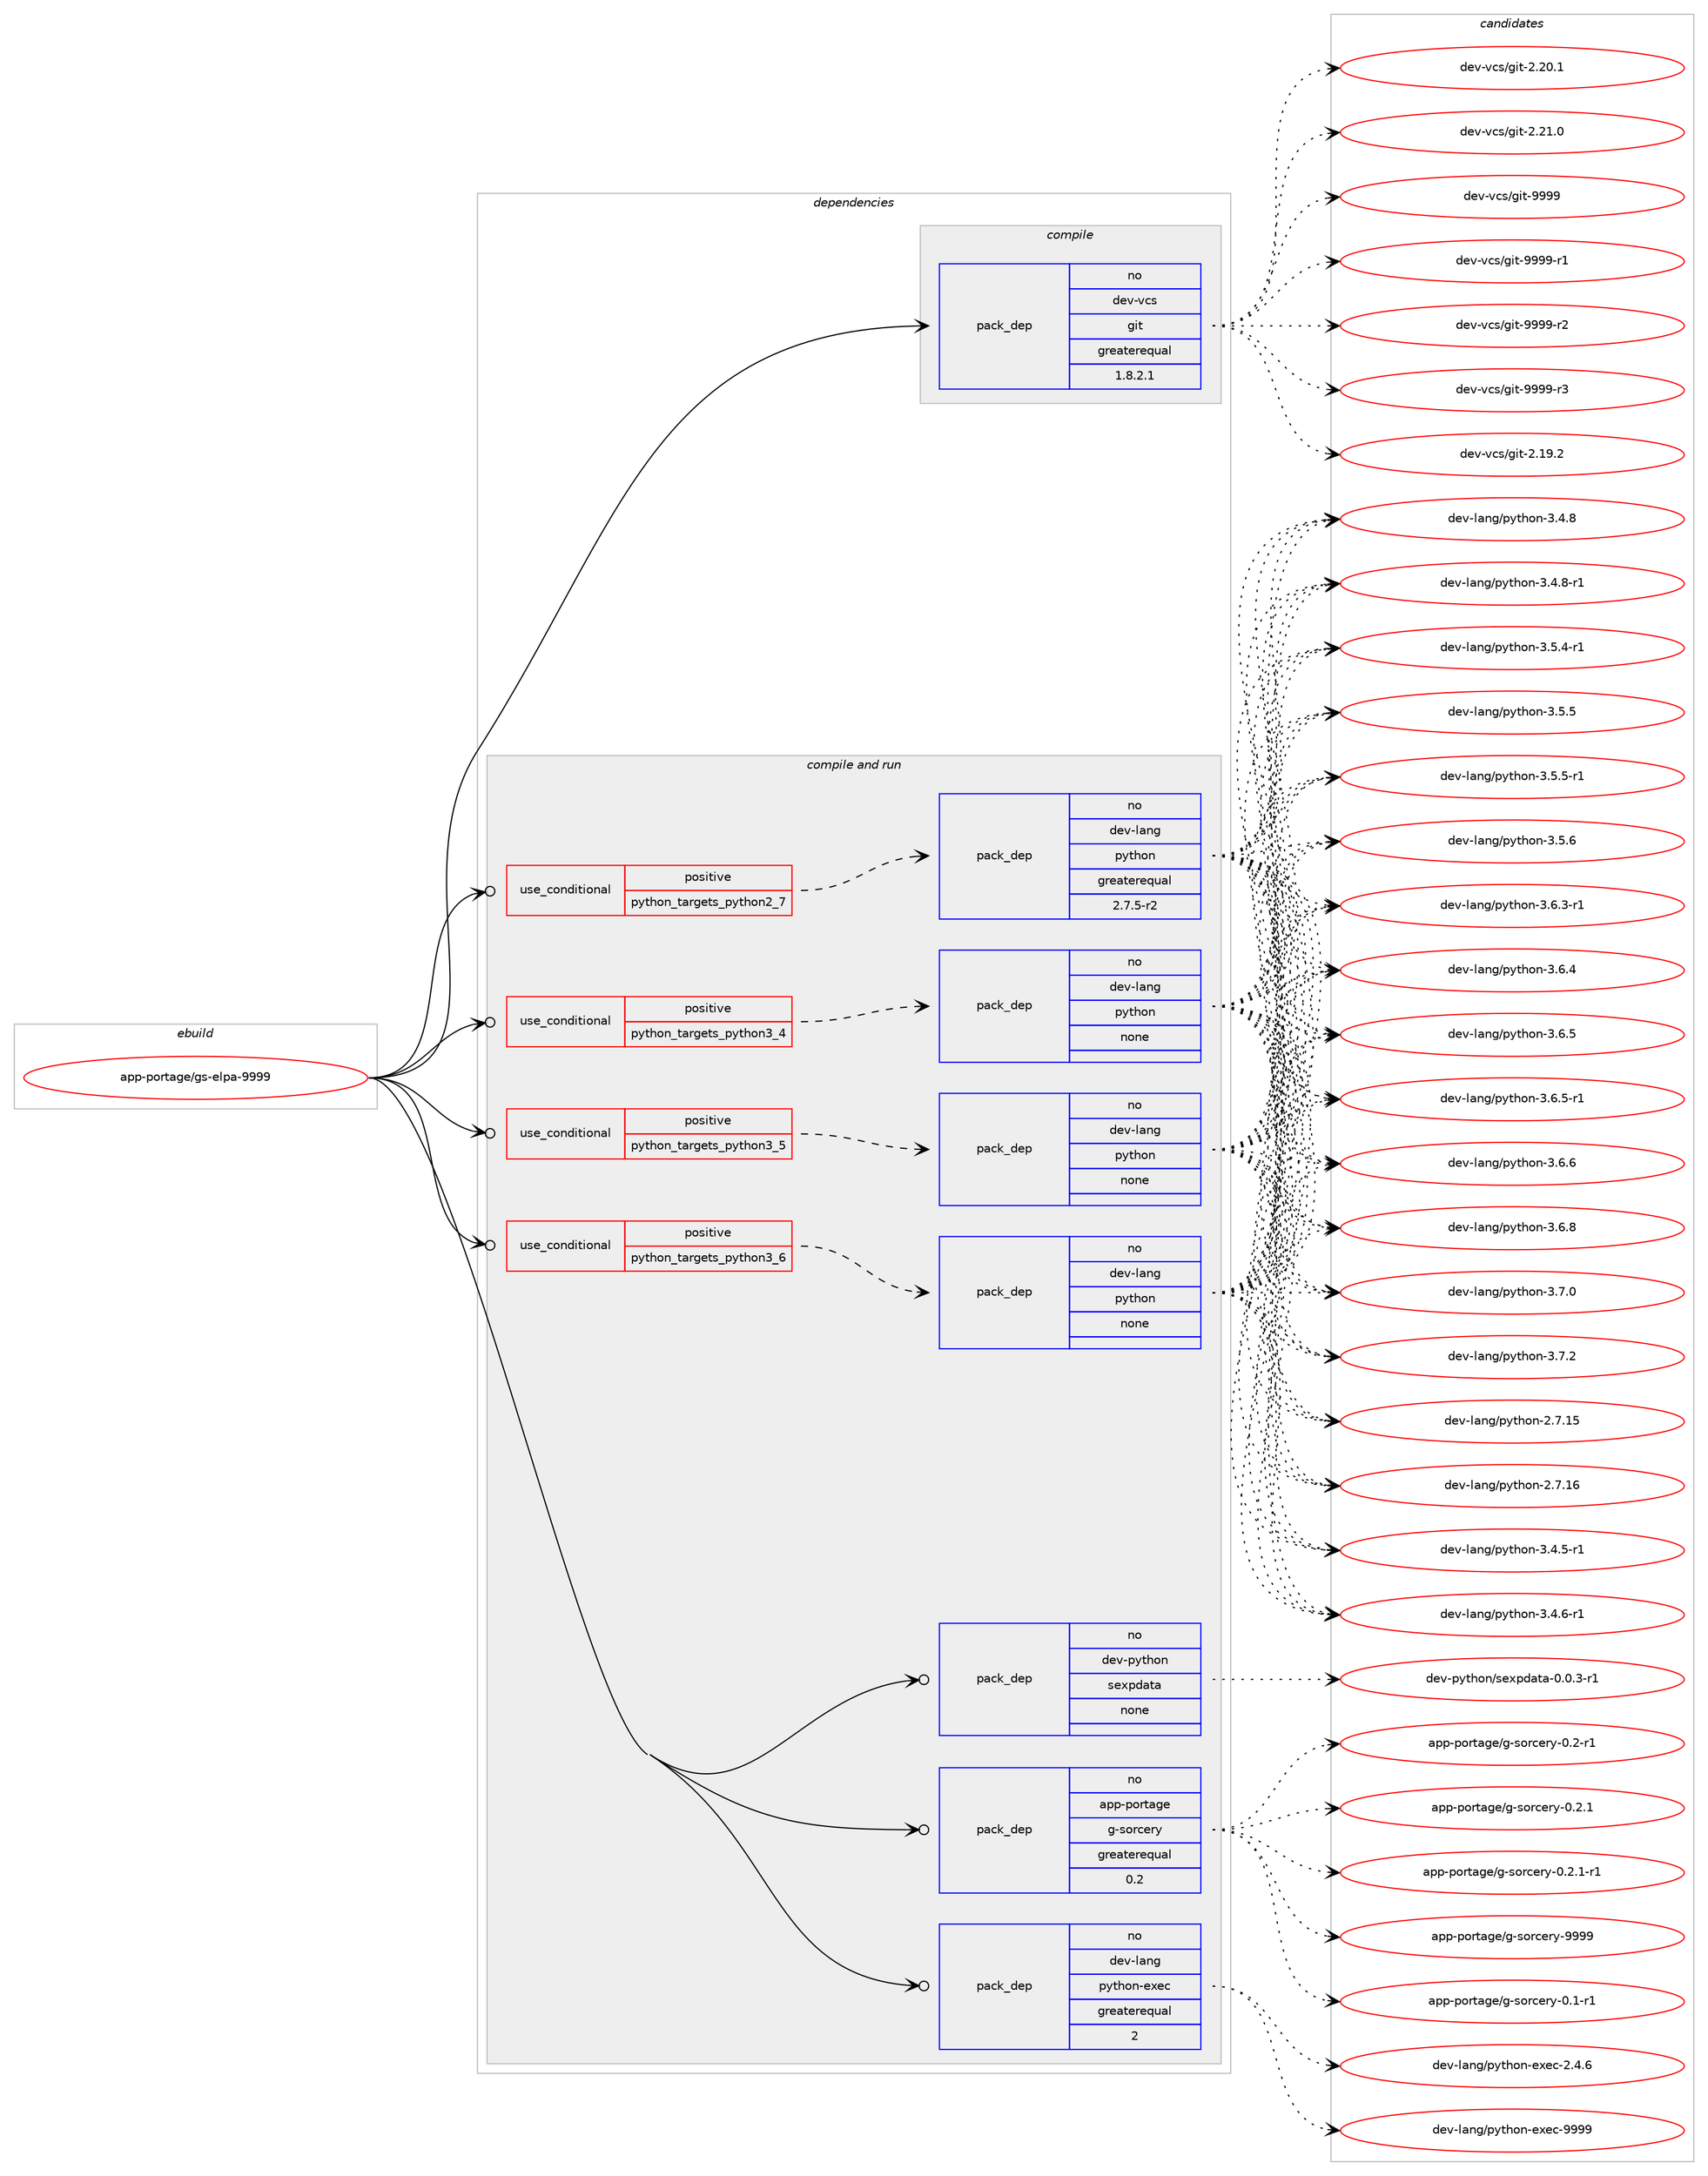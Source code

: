 digraph prolog {

# *************
# Graph options
# *************

newrank=true;
concentrate=true;
compound=true;
graph [rankdir=LR,fontname=Helvetica,fontsize=10,ranksep=1.5];#, ranksep=2.5, nodesep=0.2];
edge  [arrowhead=vee];
node  [fontname=Helvetica,fontsize=10];

# **********
# The ebuild
# **********

subgraph cluster_leftcol {
color=gray;
rank=same;
label=<<i>ebuild</i>>;
id [label="app-portage/gs-elpa-9999", color=red, width=4, href="../app-portage/gs-elpa-9999.svg"];
}

# ****************
# The dependencies
# ****************

subgraph cluster_midcol {
color=gray;
label=<<i>dependencies</i>>;
subgraph cluster_compile {
fillcolor="#eeeeee";
style=filled;
label=<<i>compile</i>>;
subgraph pack930803 {
dependency1306125 [label=<<TABLE BORDER="0" CELLBORDER="1" CELLSPACING="0" CELLPADDING="4" WIDTH="220"><TR><TD ROWSPAN="6" CELLPADDING="30">pack_dep</TD></TR><TR><TD WIDTH="110">no</TD></TR><TR><TD>dev-vcs</TD></TR><TR><TD>git</TD></TR><TR><TD>greaterequal</TD></TR><TR><TD>1.8.2.1</TD></TR></TABLE>>, shape=none, color=blue];
}
id:e -> dependency1306125:w [weight=20,style="solid",arrowhead="vee"];
}
subgraph cluster_compileandrun {
fillcolor="#eeeeee";
style=filled;
label=<<i>compile and run</i>>;
subgraph cond354928 {
dependency1306126 [label=<<TABLE BORDER="0" CELLBORDER="1" CELLSPACING="0" CELLPADDING="4"><TR><TD ROWSPAN="3" CELLPADDING="10">use_conditional</TD></TR><TR><TD>positive</TD></TR><TR><TD>python_targets_python2_7</TD></TR></TABLE>>, shape=none, color=red];
subgraph pack930804 {
dependency1306127 [label=<<TABLE BORDER="0" CELLBORDER="1" CELLSPACING="0" CELLPADDING="4" WIDTH="220"><TR><TD ROWSPAN="6" CELLPADDING="30">pack_dep</TD></TR><TR><TD WIDTH="110">no</TD></TR><TR><TD>dev-lang</TD></TR><TR><TD>python</TD></TR><TR><TD>greaterequal</TD></TR><TR><TD>2.7.5-r2</TD></TR></TABLE>>, shape=none, color=blue];
}
dependency1306126:e -> dependency1306127:w [weight=20,style="dashed",arrowhead="vee"];
}
id:e -> dependency1306126:w [weight=20,style="solid",arrowhead="odotvee"];
subgraph cond354929 {
dependency1306128 [label=<<TABLE BORDER="0" CELLBORDER="1" CELLSPACING="0" CELLPADDING="4"><TR><TD ROWSPAN="3" CELLPADDING="10">use_conditional</TD></TR><TR><TD>positive</TD></TR><TR><TD>python_targets_python3_4</TD></TR></TABLE>>, shape=none, color=red];
subgraph pack930805 {
dependency1306129 [label=<<TABLE BORDER="0" CELLBORDER="1" CELLSPACING="0" CELLPADDING="4" WIDTH="220"><TR><TD ROWSPAN="6" CELLPADDING="30">pack_dep</TD></TR><TR><TD WIDTH="110">no</TD></TR><TR><TD>dev-lang</TD></TR><TR><TD>python</TD></TR><TR><TD>none</TD></TR><TR><TD></TD></TR></TABLE>>, shape=none, color=blue];
}
dependency1306128:e -> dependency1306129:w [weight=20,style="dashed",arrowhead="vee"];
}
id:e -> dependency1306128:w [weight=20,style="solid",arrowhead="odotvee"];
subgraph cond354930 {
dependency1306130 [label=<<TABLE BORDER="0" CELLBORDER="1" CELLSPACING="0" CELLPADDING="4"><TR><TD ROWSPAN="3" CELLPADDING="10">use_conditional</TD></TR><TR><TD>positive</TD></TR><TR><TD>python_targets_python3_5</TD></TR></TABLE>>, shape=none, color=red];
subgraph pack930806 {
dependency1306131 [label=<<TABLE BORDER="0" CELLBORDER="1" CELLSPACING="0" CELLPADDING="4" WIDTH="220"><TR><TD ROWSPAN="6" CELLPADDING="30">pack_dep</TD></TR><TR><TD WIDTH="110">no</TD></TR><TR><TD>dev-lang</TD></TR><TR><TD>python</TD></TR><TR><TD>none</TD></TR><TR><TD></TD></TR></TABLE>>, shape=none, color=blue];
}
dependency1306130:e -> dependency1306131:w [weight=20,style="dashed",arrowhead="vee"];
}
id:e -> dependency1306130:w [weight=20,style="solid",arrowhead="odotvee"];
subgraph cond354931 {
dependency1306132 [label=<<TABLE BORDER="0" CELLBORDER="1" CELLSPACING="0" CELLPADDING="4"><TR><TD ROWSPAN="3" CELLPADDING="10">use_conditional</TD></TR><TR><TD>positive</TD></TR><TR><TD>python_targets_python3_6</TD></TR></TABLE>>, shape=none, color=red];
subgraph pack930807 {
dependency1306133 [label=<<TABLE BORDER="0" CELLBORDER="1" CELLSPACING="0" CELLPADDING="4" WIDTH="220"><TR><TD ROWSPAN="6" CELLPADDING="30">pack_dep</TD></TR><TR><TD WIDTH="110">no</TD></TR><TR><TD>dev-lang</TD></TR><TR><TD>python</TD></TR><TR><TD>none</TD></TR><TR><TD></TD></TR></TABLE>>, shape=none, color=blue];
}
dependency1306132:e -> dependency1306133:w [weight=20,style="dashed",arrowhead="vee"];
}
id:e -> dependency1306132:w [weight=20,style="solid",arrowhead="odotvee"];
subgraph pack930808 {
dependency1306134 [label=<<TABLE BORDER="0" CELLBORDER="1" CELLSPACING="0" CELLPADDING="4" WIDTH="220"><TR><TD ROWSPAN="6" CELLPADDING="30">pack_dep</TD></TR><TR><TD WIDTH="110">no</TD></TR><TR><TD>app-portage</TD></TR><TR><TD>g-sorcery</TD></TR><TR><TD>greaterequal</TD></TR><TR><TD>0.2</TD></TR></TABLE>>, shape=none, color=blue];
}
id:e -> dependency1306134:w [weight=20,style="solid",arrowhead="odotvee"];
subgraph pack930809 {
dependency1306135 [label=<<TABLE BORDER="0" CELLBORDER="1" CELLSPACING="0" CELLPADDING="4" WIDTH="220"><TR><TD ROWSPAN="6" CELLPADDING="30">pack_dep</TD></TR><TR><TD WIDTH="110">no</TD></TR><TR><TD>dev-lang</TD></TR><TR><TD>python-exec</TD></TR><TR><TD>greaterequal</TD></TR><TR><TD>2</TD></TR></TABLE>>, shape=none, color=blue];
}
id:e -> dependency1306135:w [weight=20,style="solid",arrowhead="odotvee"];
subgraph pack930810 {
dependency1306136 [label=<<TABLE BORDER="0" CELLBORDER="1" CELLSPACING="0" CELLPADDING="4" WIDTH="220"><TR><TD ROWSPAN="6" CELLPADDING="30">pack_dep</TD></TR><TR><TD WIDTH="110">no</TD></TR><TR><TD>dev-python</TD></TR><TR><TD>sexpdata</TD></TR><TR><TD>none</TD></TR><TR><TD></TD></TR></TABLE>>, shape=none, color=blue];
}
id:e -> dependency1306136:w [weight=20,style="solid",arrowhead="odotvee"];
}
subgraph cluster_run {
fillcolor="#eeeeee";
style=filled;
label=<<i>run</i>>;
}
}

# **************
# The candidates
# **************

subgraph cluster_choices {
rank=same;
color=gray;
label=<<i>candidates</i>>;

subgraph choice930803 {
color=black;
nodesep=1;
choice10010111845118991154710310511645504649574650 [label="dev-vcs/git-2.19.2", color=red, width=4,href="../dev-vcs/git-2.19.2.svg"];
choice10010111845118991154710310511645504650484649 [label="dev-vcs/git-2.20.1", color=red, width=4,href="../dev-vcs/git-2.20.1.svg"];
choice10010111845118991154710310511645504650494648 [label="dev-vcs/git-2.21.0", color=red, width=4,href="../dev-vcs/git-2.21.0.svg"];
choice1001011184511899115471031051164557575757 [label="dev-vcs/git-9999", color=red, width=4,href="../dev-vcs/git-9999.svg"];
choice10010111845118991154710310511645575757574511449 [label="dev-vcs/git-9999-r1", color=red, width=4,href="../dev-vcs/git-9999-r1.svg"];
choice10010111845118991154710310511645575757574511450 [label="dev-vcs/git-9999-r2", color=red, width=4,href="../dev-vcs/git-9999-r2.svg"];
choice10010111845118991154710310511645575757574511451 [label="dev-vcs/git-9999-r3", color=red, width=4,href="../dev-vcs/git-9999-r3.svg"];
dependency1306125:e -> choice10010111845118991154710310511645504649574650:w [style=dotted,weight="100"];
dependency1306125:e -> choice10010111845118991154710310511645504650484649:w [style=dotted,weight="100"];
dependency1306125:e -> choice10010111845118991154710310511645504650494648:w [style=dotted,weight="100"];
dependency1306125:e -> choice1001011184511899115471031051164557575757:w [style=dotted,weight="100"];
dependency1306125:e -> choice10010111845118991154710310511645575757574511449:w [style=dotted,weight="100"];
dependency1306125:e -> choice10010111845118991154710310511645575757574511450:w [style=dotted,weight="100"];
dependency1306125:e -> choice10010111845118991154710310511645575757574511451:w [style=dotted,weight="100"];
}
subgraph choice930804 {
color=black;
nodesep=1;
choice10010111845108971101034711212111610411111045504655464953 [label="dev-lang/python-2.7.15", color=red, width=4,href="../dev-lang/python-2.7.15.svg"];
choice10010111845108971101034711212111610411111045504655464954 [label="dev-lang/python-2.7.16", color=red, width=4,href="../dev-lang/python-2.7.16.svg"];
choice1001011184510897110103471121211161041111104551465246534511449 [label="dev-lang/python-3.4.5-r1", color=red, width=4,href="../dev-lang/python-3.4.5-r1.svg"];
choice1001011184510897110103471121211161041111104551465246544511449 [label="dev-lang/python-3.4.6-r1", color=red, width=4,href="../dev-lang/python-3.4.6-r1.svg"];
choice100101118451089711010347112121116104111110455146524656 [label="dev-lang/python-3.4.8", color=red, width=4,href="../dev-lang/python-3.4.8.svg"];
choice1001011184510897110103471121211161041111104551465246564511449 [label="dev-lang/python-3.4.8-r1", color=red, width=4,href="../dev-lang/python-3.4.8-r1.svg"];
choice1001011184510897110103471121211161041111104551465346524511449 [label="dev-lang/python-3.5.4-r1", color=red, width=4,href="../dev-lang/python-3.5.4-r1.svg"];
choice100101118451089711010347112121116104111110455146534653 [label="dev-lang/python-3.5.5", color=red, width=4,href="../dev-lang/python-3.5.5.svg"];
choice1001011184510897110103471121211161041111104551465346534511449 [label="dev-lang/python-3.5.5-r1", color=red, width=4,href="../dev-lang/python-3.5.5-r1.svg"];
choice100101118451089711010347112121116104111110455146534654 [label="dev-lang/python-3.5.6", color=red, width=4,href="../dev-lang/python-3.5.6.svg"];
choice1001011184510897110103471121211161041111104551465446514511449 [label="dev-lang/python-3.6.3-r1", color=red, width=4,href="../dev-lang/python-3.6.3-r1.svg"];
choice100101118451089711010347112121116104111110455146544652 [label="dev-lang/python-3.6.4", color=red, width=4,href="../dev-lang/python-3.6.4.svg"];
choice100101118451089711010347112121116104111110455146544653 [label="dev-lang/python-3.6.5", color=red, width=4,href="../dev-lang/python-3.6.5.svg"];
choice1001011184510897110103471121211161041111104551465446534511449 [label="dev-lang/python-3.6.5-r1", color=red, width=4,href="../dev-lang/python-3.6.5-r1.svg"];
choice100101118451089711010347112121116104111110455146544654 [label="dev-lang/python-3.6.6", color=red, width=4,href="../dev-lang/python-3.6.6.svg"];
choice100101118451089711010347112121116104111110455146544656 [label="dev-lang/python-3.6.8", color=red, width=4,href="../dev-lang/python-3.6.8.svg"];
choice100101118451089711010347112121116104111110455146554648 [label="dev-lang/python-3.7.0", color=red, width=4,href="../dev-lang/python-3.7.0.svg"];
choice100101118451089711010347112121116104111110455146554650 [label="dev-lang/python-3.7.2", color=red, width=4,href="../dev-lang/python-3.7.2.svg"];
dependency1306127:e -> choice10010111845108971101034711212111610411111045504655464953:w [style=dotted,weight="100"];
dependency1306127:e -> choice10010111845108971101034711212111610411111045504655464954:w [style=dotted,weight="100"];
dependency1306127:e -> choice1001011184510897110103471121211161041111104551465246534511449:w [style=dotted,weight="100"];
dependency1306127:e -> choice1001011184510897110103471121211161041111104551465246544511449:w [style=dotted,weight="100"];
dependency1306127:e -> choice100101118451089711010347112121116104111110455146524656:w [style=dotted,weight="100"];
dependency1306127:e -> choice1001011184510897110103471121211161041111104551465246564511449:w [style=dotted,weight="100"];
dependency1306127:e -> choice1001011184510897110103471121211161041111104551465346524511449:w [style=dotted,weight="100"];
dependency1306127:e -> choice100101118451089711010347112121116104111110455146534653:w [style=dotted,weight="100"];
dependency1306127:e -> choice1001011184510897110103471121211161041111104551465346534511449:w [style=dotted,weight="100"];
dependency1306127:e -> choice100101118451089711010347112121116104111110455146534654:w [style=dotted,weight="100"];
dependency1306127:e -> choice1001011184510897110103471121211161041111104551465446514511449:w [style=dotted,weight="100"];
dependency1306127:e -> choice100101118451089711010347112121116104111110455146544652:w [style=dotted,weight="100"];
dependency1306127:e -> choice100101118451089711010347112121116104111110455146544653:w [style=dotted,weight="100"];
dependency1306127:e -> choice1001011184510897110103471121211161041111104551465446534511449:w [style=dotted,weight="100"];
dependency1306127:e -> choice100101118451089711010347112121116104111110455146544654:w [style=dotted,weight="100"];
dependency1306127:e -> choice100101118451089711010347112121116104111110455146544656:w [style=dotted,weight="100"];
dependency1306127:e -> choice100101118451089711010347112121116104111110455146554648:w [style=dotted,weight="100"];
dependency1306127:e -> choice100101118451089711010347112121116104111110455146554650:w [style=dotted,weight="100"];
}
subgraph choice930805 {
color=black;
nodesep=1;
choice10010111845108971101034711212111610411111045504655464953 [label="dev-lang/python-2.7.15", color=red, width=4,href="../dev-lang/python-2.7.15.svg"];
choice10010111845108971101034711212111610411111045504655464954 [label="dev-lang/python-2.7.16", color=red, width=4,href="../dev-lang/python-2.7.16.svg"];
choice1001011184510897110103471121211161041111104551465246534511449 [label="dev-lang/python-3.4.5-r1", color=red, width=4,href="../dev-lang/python-3.4.5-r1.svg"];
choice1001011184510897110103471121211161041111104551465246544511449 [label="dev-lang/python-3.4.6-r1", color=red, width=4,href="../dev-lang/python-3.4.6-r1.svg"];
choice100101118451089711010347112121116104111110455146524656 [label="dev-lang/python-3.4.8", color=red, width=4,href="../dev-lang/python-3.4.8.svg"];
choice1001011184510897110103471121211161041111104551465246564511449 [label="dev-lang/python-3.4.8-r1", color=red, width=4,href="../dev-lang/python-3.4.8-r1.svg"];
choice1001011184510897110103471121211161041111104551465346524511449 [label="dev-lang/python-3.5.4-r1", color=red, width=4,href="../dev-lang/python-3.5.4-r1.svg"];
choice100101118451089711010347112121116104111110455146534653 [label="dev-lang/python-3.5.5", color=red, width=4,href="../dev-lang/python-3.5.5.svg"];
choice1001011184510897110103471121211161041111104551465346534511449 [label="dev-lang/python-3.5.5-r1", color=red, width=4,href="../dev-lang/python-3.5.5-r1.svg"];
choice100101118451089711010347112121116104111110455146534654 [label="dev-lang/python-3.5.6", color=red, width=4,href="../dev-lang/python-3.5.6.svg"];
choice1001011184510897110103471121211161041111104551465446514511449 [label="dev-lang/python-3.6.3-r1", color=red, width=4,href="../dev-lang/python-3.6.3-r1.svg"];
choice100101118451089711010347112121116104111110455146544652 [label="dev-lang/python-3.6.4", color=red, width=4,href="../dev-lang/python-3.6.4.svg"];
choice100101118451089711010347112121116104111110455146544653 [label="dev-lang/python-3.6.5", color=red, width=4,href="../dev-lang/python-3.6.5.svg"];
choice1001011184510897110103471121211161041111104551465446534511449 [label="dev-lang/python-3.6.5-r1", color=red, width=4,href="../dev-lang/python-3.6.5-r1.svg"];
choice100101118451089711010347112121116104111110455146544654 [label="dev-lang/python-3.6.6", color=red, width=4,href="../dev-lang/python-3.6.6.svg"];
choice100101118451089711010347112121116104111110455146544656 [label="dev-lang/python-3.6.8", color=red, width=4,href="../dev-lang/python-3.6.8.svg"];
choice100101118451089711010347112121116104111110455146554648 [label="dev-lang/python-3.7.0", color=red, width=4,href="../dev-lang/python-3.7.0.svg"];
choice100101118451089711010347112121116104111110455146554650 [label="dev-lang/python-3.7.2", color=red, width=4,href="../dev-lang/python-3.7.2.svg"];
dependency1306129:e -> choice10010111845108971101034711212111610411111045504655464953:w [style=dotted,weight="100"];
dependency1306129:e -> choice10010111845108971101034711212111610411111045504655464954:w [style=dotted,weight="100"];
dependency1306129:e -> choice1001011184510897110103471121211161041111104551465246534511449:w [style=dotted,weight="100"];
dependency1306129:e -> choice1001011184510897110103471121211161041111104551465246544511449:w [style=dotted,weight="100"];
dependency1306129:e -> choice100101118451089711010347112121116104111110455146524656:w [style=dotted,weight="100"];
dependency1306129:e -> choice1001011184510897110103471121211161041111104551465246564511449:w [style=dotted,weight="100"];
dependency1306129:e -> choice1001011184510897110103471121211161041111104551465346524511449:w [style=dotted,weight="100"];
dependency1306129:e -> choice100101118451089711010347112121116104111110455146534653:w [style=dotted,weight="100"];
dependency1306129:e -> choice1001011184510897110103471121211161041111104551465346534511449:w [style=dotted,weight="100"];
dependency1306129:e -> choice100101118451089711010347112121116104111110455146534654:w [style=dotted,weight="100"];
dependency1306129:e -> choice1001011184510897110103471121211161041111104551465446514511449:w [style=dotted,weight="100"];
dependency1306129:e -> choice100101118451089711010347112121116104111110455146544652:w [style=dotted,weight="100"];
dependency1306129:e -> choice100101118451089711010347112121116104111110455146544653:w [style=dotted,weight="100"];
dependency1306129:e -> choice1001011184510897110103471121211161041111104551465446534511449:w [style=dotted,weight="100"];
dependency1306129:e -> choice100101118451089711010347112121116104111110455146544654:w [style=dotted,weight="100"];
dependency1306129:e -> choice100101118451089711010347112121116104111110455146544656:w [style=dotted,weight="100"];
dependency1306129:e -> choice100101118451089711010347112121116104111110455146554648:w [style=dotted,weight="100"];
dependency1306129:e -> choice100101118451089711010347112121116104111110455146554650:w [style=dotted,weight="100"];
}
subgraph choice930806 {
color=black;
nodesep=1;
choice10010111845108971101034711212111610411111045504655464953 [label="dev-lang/python-2.7.15", color=red, width=4,href="../dev-lang/python-2.7.15.svg"];
choice10010111845108971101034711212111610411111045504655464954 [label="dev-lang/python-2.7.16", color=red, width=4,href="../dev-lang/python-2.7.16.svg"];
choice1001011184510897110103471121211161041111104551465246534511449 [label="dev-lang/python-3.4.5-r1", color=red, width=4,href="../dev-lang/python-3.4.5-r1.svg"];
choice1001011184510897110103471121211161041111104551465246544511449 [label="dev-lang/python-3.4.6-r1", color=red, width=4,href="../dev-lang/python-3.4.6-r1.svg"];
choice100101118451089711010347112121116104111110455146524656 [label="dev-lang/python-3.4.8", color=red, width=4,href="../dev-lang/python-3.4.8.svg"];
choice1001011184510897110103471121211161041111104551465246564511449 [label="dev-lang/python-3.4.8-r1", color=red, width=4,href="../dev-lang/python-3.4.8-r1.svg"];
choice1001011184510897110103471121211161041111104551465346524511449 [label="dev-lang/python-3.5.4-r1", color=red, width=4,href="../dev-lang/python-3.5.4-r1.svg"];
choice100101118451089711010347112121116104111110455146534653 [label="dev-lang/python-3.5.5", color=red, width=4,href="../dev-lang/python-3.5.5.svg"];
choice1001011184510897110103471121211161041111104551465346534511449 [label="dev-lang/python-3.5.5-r1", color=red, width=4,href="../dev-lang/python-3.5.5-r1.svg"];
choice100101118451089711010347112121116104111110455146534654 [label="dev-lang/python-3.5.6", color=red, width=4,href="../dev-lang/python-3.5.6.svg"];
choice1001011184510897110103471121211161041111104551465446514511449 [label="dev-lang/python-3.6.3-r1", color=red, width=4,href="../dev-lang/python-3.6.3-r1.svg"];
choice100101118451089711010347112121116104111110455146544652 [label="dev-lang/python-3.6.4", color=red, width=4,href="../dev-lang/python-3.6.4.svg"];
choice100101118451089711010347112121116104111110455146544653 [label="dev-lang/python-3.6.5", color=red, width=4,href="../dev-lang/python-3.6.5.svg"];
choice1001011184510897110103471121211161041111104551465446534511449 [label="dev-lang/python-3.6.5-r1", color=red, width=4,href="../dev-lang/python-3.6.5-r1.svg"];
choice100101118451089711010347112121116104111110455146544654 [label="dev-lang/python-3.6.6", color=red, width=4,href="../dev-lang/python-3.6.6.svg"];
choice100101118451089711010347112121116104111110455146544656 [label="dev-lang/python-3.6.8", color=red, width=4,href="../dev-lang/python-3.6.8.svg"];
choice100101118451089711010347112121116104111110455146554648 [label="dev-lang/python-3.7.0", color=red, width=4,href="../dev-lang/python-3.7.0.svg"];
choice100101118451089711010347112121116104111110455146554650 [label="dev-lang/python-3.7.2", color=red, width=4,href="../dev-lang/python-3.7.2.svg"];
dependency1306131:e -> choice10010111845108971101034711212111610411111045504655464953:w [style=dotted,weight="100"];
dependency1306131:e -> choice10010111845108971101034711212111610411111045504655464954:w [style=dotted,weight="100"];
dependency1306131:e -> choice1001011184510897110103471121211161041111104551465246534511449:w [style=dotted,weight="100"];
dependency1306131:e -> choice1001011184510897110103471121211161041111104551465246544511449:w [style=dotted,weight="100"];
dependency1306131:e -> choice100101118451089711010347112121116104111110455146524656:w [style=dotted,weight="100"];
dependency1306131:e -> choice1001011184510897110103471121211161041111104551465246564511449:w [style=dotted,weight="100"];
dependency1306131:e -> choice1001011184510897110103471121211161041111104551465346524511449:w [style=dotted,weight="100"];
dependency1306131:e -> choice100101118451089711010347112121116104111110455146534653:w [style=dotted,weight="100"];
dependency1306131:e -> choice1001011184510897110103471121211161041111104551465346534511449:w [style=dotted,weight="100"];
dependency1306131:e -> choice100101118451089711010347112121116104111110455146534654:w [style=dotted,weight="100"];
dependency1306131:e -> choice1001011184510897110103471121211161041111104551465446514511449:w [style=dotted,weight="100"];
dependency1306131:e -> choice100101118451089711010347112121116104111110455146544652:w [style=dotted,weight="100"];
dependency1306131:e -> choice100101118451089711010347112121116104111110455146544653:w [style=dotted,weight="100"];
dependency1306131:e -> choice1001011184510897110103471121211161041111104551465446534511449:w [style=dotted,weight="100"];
dependency1306131:e -> choice100101118451089711010347112121116104111110455146544654:w [style=dotted,weight="100"];
dependency1306131:e -> choice100101118451089711010347112121116104111110455146544656:w [style=dotted,weight="100"];
dependency1306131:e -> choice100101118451089711010347112121116104111110455146554648:w [style=dotted,weight="100"];
dependency1306131:e -> choice100101118451089711010347112121116104111110455146554650:w [style=dotted,weight="100"];
}
subgraph choice930807 {
color=black;
nodesep=1;
choice10010111845108971101034711212111610411111045504655464953 [label="dev-lang/python-2.7.15", color=red, width=4,href="../dev-lang/python-2.7.15.svg"];
choice10010111845108971101034711212111610411111045504655464954 [label="dev-lang/python-2.7.16", color=red, width=4,href="../dev-lang/python-2.7.16.svg"];
choice1001011184510897110103471121211161041111104551465246534511449 [label="dev-lang/python-3.4.5-r1", color=red, width=4,href="../dev-lang/python-3.4.5-r1.svg"];
choice1001011184510897110103471121211161041111104551465246544511449 [label="dev-lang/python-3.4.6-r1", color=red, width=4,href="../dev-lang/python-3.4.6-r1.svg"];
choice100101118451089711010347112121116104111110455146524656 [label="dev-lang/python-3.4.8", color=red, width=4,href="../dev-lang/python-3.4.8.svg"];
choice1001011184510897110103471121211161041111104551465246564511449 [label="dev-lang/python-3.4.8-r1", color=red, width=4,href="../dev-lang/python-3.4.8-r1.svg"];
choice1001011184510897110103471121211161041111104551465346524511449 [label="dev-lang/python-3.5.4-r1", color=red, width=4,href="../dev-lang/python-3.5.4-r1.svg"];
choice100101118451089711010347112121116104111110455146534653 [label="dev-lang/python-3.5.5", color=red, width=4,href="../dev-lang/python-3.5.5.svg"];
choice1001011184510897110103471121211161041111104551465346534511449 [label="dev-lang/python-3.5.5-r1", color=red, width=4,href="../dev-lang/python-3.5.5-r1.svg"];
choice100101118451089711010347112121116104111110455146534654 [label="dev-lang/python-3.5.6", color=red, width=4,href="../dev-lang/python-3.5.6.svg"];
choice1001011184510897110103471121211161041111104551465446514511449 [label="dev-lang/python-3.6.3-r1", color=red, width=4,href="../dev-lang/python-3.6.3-r1.svg"];
choice100101118451089711010347112121116104111110455146544652 [label="dev-lang/python-3.6.4", color=red, width=4,href="../dev-lang/python-3.6.4.svg"];
choice100101118451089711010347112121116104111110455146544653 [label="dev-lang/python-3.6.5", color=red, width=4,href="../dev-lang/python-3.6.5.svg"];
choice1001011184510897110103471121211161041111104551465446534511449 [label="dev-lang/python-3.6.5-r1", color=red, width=4,href="../dev-lang/python-3.6.5-r1.svg"];
choice100101118451089711010347112121116104111110455146544654 [label="dev-lang/python-3.6.6", color=red, width=4,href="../dev-lang/python-3.6.6.svg"];
choice100101118451089711010347112121116104111110455146544656 [label="dev-lang/python-3.6.8", color=red, width=4,href="../dev-lang/python-3.6.8.svg"];
choice100101118451089711010347112121116104111110455146554648 [label="dev-lang/python-3.7.0", color=red, width=4,href="../dev-lang/python-3.7.0.svg"];
choice100101118451089711010347112121116104111110455146554650 [label="dev-lang/python-3.7.2", color=red, width=4,href="../dev-lang/python-3.7.2.svg"];
dependency1306133:e -> choice10010111845108971101034711212111610411111045504655464953:w [style=dotted,weight="100"];
dependency1306133:e -> choice10010111845108971101034711212111610411111045504655464954:w [style=dotted,weight="100"];
dependency1306133:e -> choice1001011184510897110103471121211161041111104551465246534511449:w [style=dotted,weight="100"];
dependency1306133:e -> choice1001011184510897110103471121211161041111104551465246544511449:w [style=dotted,weight="100"];
dependency1306133:e -> choice100101118451089711010347112121116104111110455146524656:w [style=dotted,weight="100"];
dependency1306133:e -> choice1001011184510897110103471121211161041111104551465246564511449:w [style=dotted,weight="100"];
dependency1306133:e -> choice1001011184510897110103471121211161041111104551465346524511449:w [style=dotted,weight="100"];
dependency1306133:e -> choice100101118451089711010347112121116104111110455146534653:w [style=dotted,weight="100"];
dependency1306133:e -> choice1001011184510897110103471121211161041111104551465346534511449:w [style=dotted,weight="100"];
dependency1306133:e -> choice100101118451089711010347112121116104111110455146534654:w [style=dotted,weight="100"];
dependency1306133:e -> choice1001011184510897110103471121211161041111104551465446514511449:w [style=dotted,weight="100"];
dependency1306133:e -> choice100101118451089711010347112121116104111110455146544652:w [style=dotted,weight="100"];
dependency1306133:e -> choice100101118451089711010347112121116104111110455146544653:w [style=dotted,weight="100"];
dependency1306133:e -> choice1001011184510897110103471121211161041111104551465446534511449:w [style=dotted,weight="100"];
dependency1306133:e -> choice100101118451089711010347112121116104111110455146544654:w [style=dotted,weight="100"];
dependency1306133:e -> choice100101118451089711010347112121116104111110455146544656:w [style=dotted,weight="100"];
dependency1306133:e -> choice100101118451089711010347112121116104111110455146554648:w [style=dotted,weight="100"];
dependency1306133:e -> choice100101118451089711010347112121116104111110455146554650:w [style=dotted,weight="100"];
}
subgraph choice930808 {
color=black;
nodesep=1;
choice971121124511211111411697103101471034511511111499101114121454846494511449 [label="app-portage/g-sorcery-0.1-r1", color=red, width=4,href="../app-portage/g-sorcery-0.1-r1.svg"];
choice971121124511211111411697103101471034511511111499101114121454846504511449 [label="app-portage/g-sorcery-0.2-r1", color=red, width=4,href="../app-portage/g-sorcery-0.2-r1.svg"];
choice971121124511211111411697103101471034511511111499101114121454846504649 [label="app-portage/g-sorcery-0.2.1", color=red, width=4,href="../app-portage/g-sorcery-0.2.1.svg"];
choice9711211245112111114116971031014710345115111114991011141214548465046494511449 [label="app-portage/g-sorcery-0.2.1-r1", color=red, width=4,href="../app-portage/g-sorcery-0.2.1-r1.svg"];
choice9711211245112111114116971031014710345115111114991011141214557575757 [label="app-portage/g-sorcery-9999", color=red, width=4,href="../app-portage/g-sorcery-9999.svg"];
dependency1306134:e -> choice971121124511211111411697103101471034511511111499101114121454846494511449:w [style=dotted,weight="100"];
dependency1306134:e -> choice971121124511211111411697103101471034511511111499101114121454846504511449:w [style=dotted,weight="100"];
dependency1306134:e -> choice971121124511211111411697103101471034511511111499101114121454846504649:w [style=dotted,weight="100"];
dependency1306134:e -> choice9711211245112111114116971031014710345115111114991011141214548465046494511449:w [style=dotted,weight="100"];
dependency1306134:e -> choice9711211245112111114116971031014710345115111114991011141214557575757:w [style=dotted,weight="100"];
}
subgraph choice930809 {
color=black;
nodesep=1;
choice1001011184510897110103471121211161041111104510112010199455046524654 [label="dev-lang/python-exec-2.4.6", color=red, width=4,href="../dev-lang/python-exec-2.4.6.svg"];
choice10010111845108971101034711212111610411111045101120101994557575757 [label="dev-lang/python-exec-9999", color=red, width=4,href="../dev-lang/python-exec-9999.svg"];
dependency1306135:e -> choice1001011184510897110103471121211161041111104510112010199455046524654:w [style=dotted,weight="100"];
dependency1306135:e -> choice10010111845108971101034711212111610411111045101120101994557575757:w [style=dotted,weight="100"];
}
subgraph choice930810 {
color=black;
nodesep=1;
choice100101118451121211161041111104711510112011210097116974548464846514511449 [label="dev-python/sexpdata-0.0.3-r1", color=red, width=4,href="../dev-python/sexpdata-0.0.3-r1.svg"];
dependency1306136:e -> choice100101118451121211161041111104711510112011210097116974548464846514511449:w [style=dotted,weight="100"];
}
}

}

